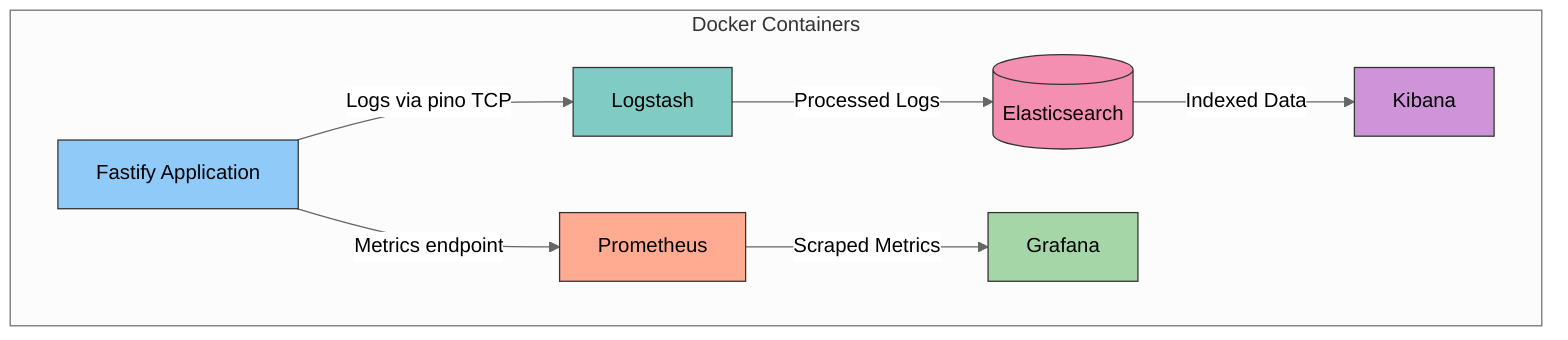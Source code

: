 %%{init: {'theme':'neutral'}}%%
flowchart TD
    A[Fastify Application] -->|Logs via pino TCP| B[Logstash]
    A -->|Metrics endpoint| C[Prometheus]
    B -->|Processed Logs| D[(Elasticsearch)]
    D -->|Indexed Data| E[Kibana]
    C -->|Scraped Metrics| F[Grafana]

    subgraph Docker Containers
        A
        B
        C
        D
        E
        F
    end

    style A fill:#90caf9,stroke:#333
    style B fill:#80cbc4,stroke:#333
    style C fill:#ffab91,stroke:#333
    style D fill:#f48fb1,stroke:#333
    style E fill:#ce93d8,stroke:#333
    style F fill:#a5d6a7,stroke:#333